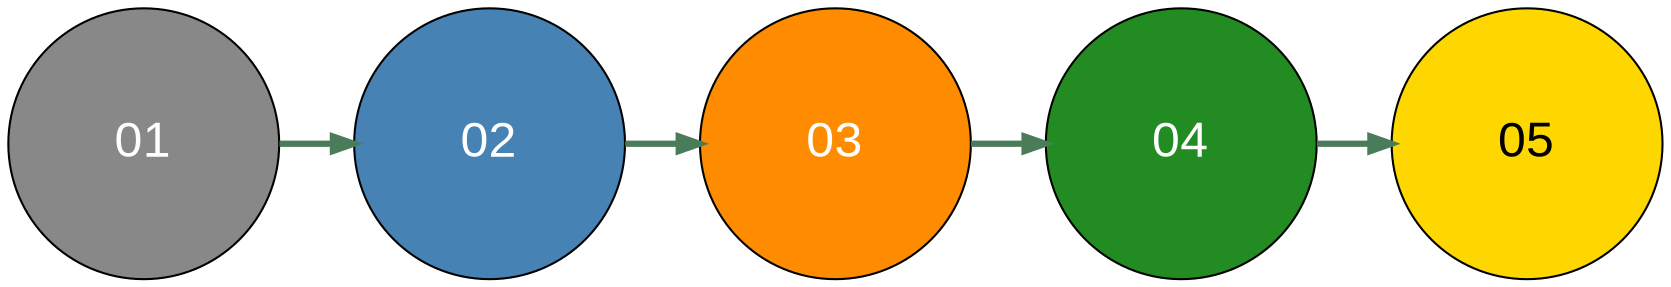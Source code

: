 // Construction Timeline for Offgrid Farmstays
// Generate with: dot -Tpng construction_timeline.dot -o ../../assets/diagrams/construction_timeline.png

digraph Timeline {
    // Graph settings
    rankdir=LR;
    bgcolor="transparent";
    fontname="Arial";
    splines=ortho;

    // Node styles
    node [fontname="Arial", fontsize=11, fixedsize=true, width=1.8, height=1.8];

    // Phase nodes (circles)
    discovery [label="01", shape=circle, fillcolor="#888888", style=filled, fontcolor=white, fontsize=24];
    design [label="02", shape=circle, fillcolor="#4682B4", style=filled, fontcolor=white, fontsize=24];
    permitting [label="03", shape=circle, fillcolor="#FF8C00", style=filled, fontcolor=white, fontsize=24];
    construction [label="04", shape=circle, fillcolor="#228B22", style=filled, fontcolor=white, fontsize=24];
    launch [label="05", shape=circle, fillcolor="#FFD700", style=filled, fontcolor=black, fontsize=24];

    // Connections
    discovery -> design -> permitting -> construction -> launch [penwidth=3, color="#4A7C59"];
}
